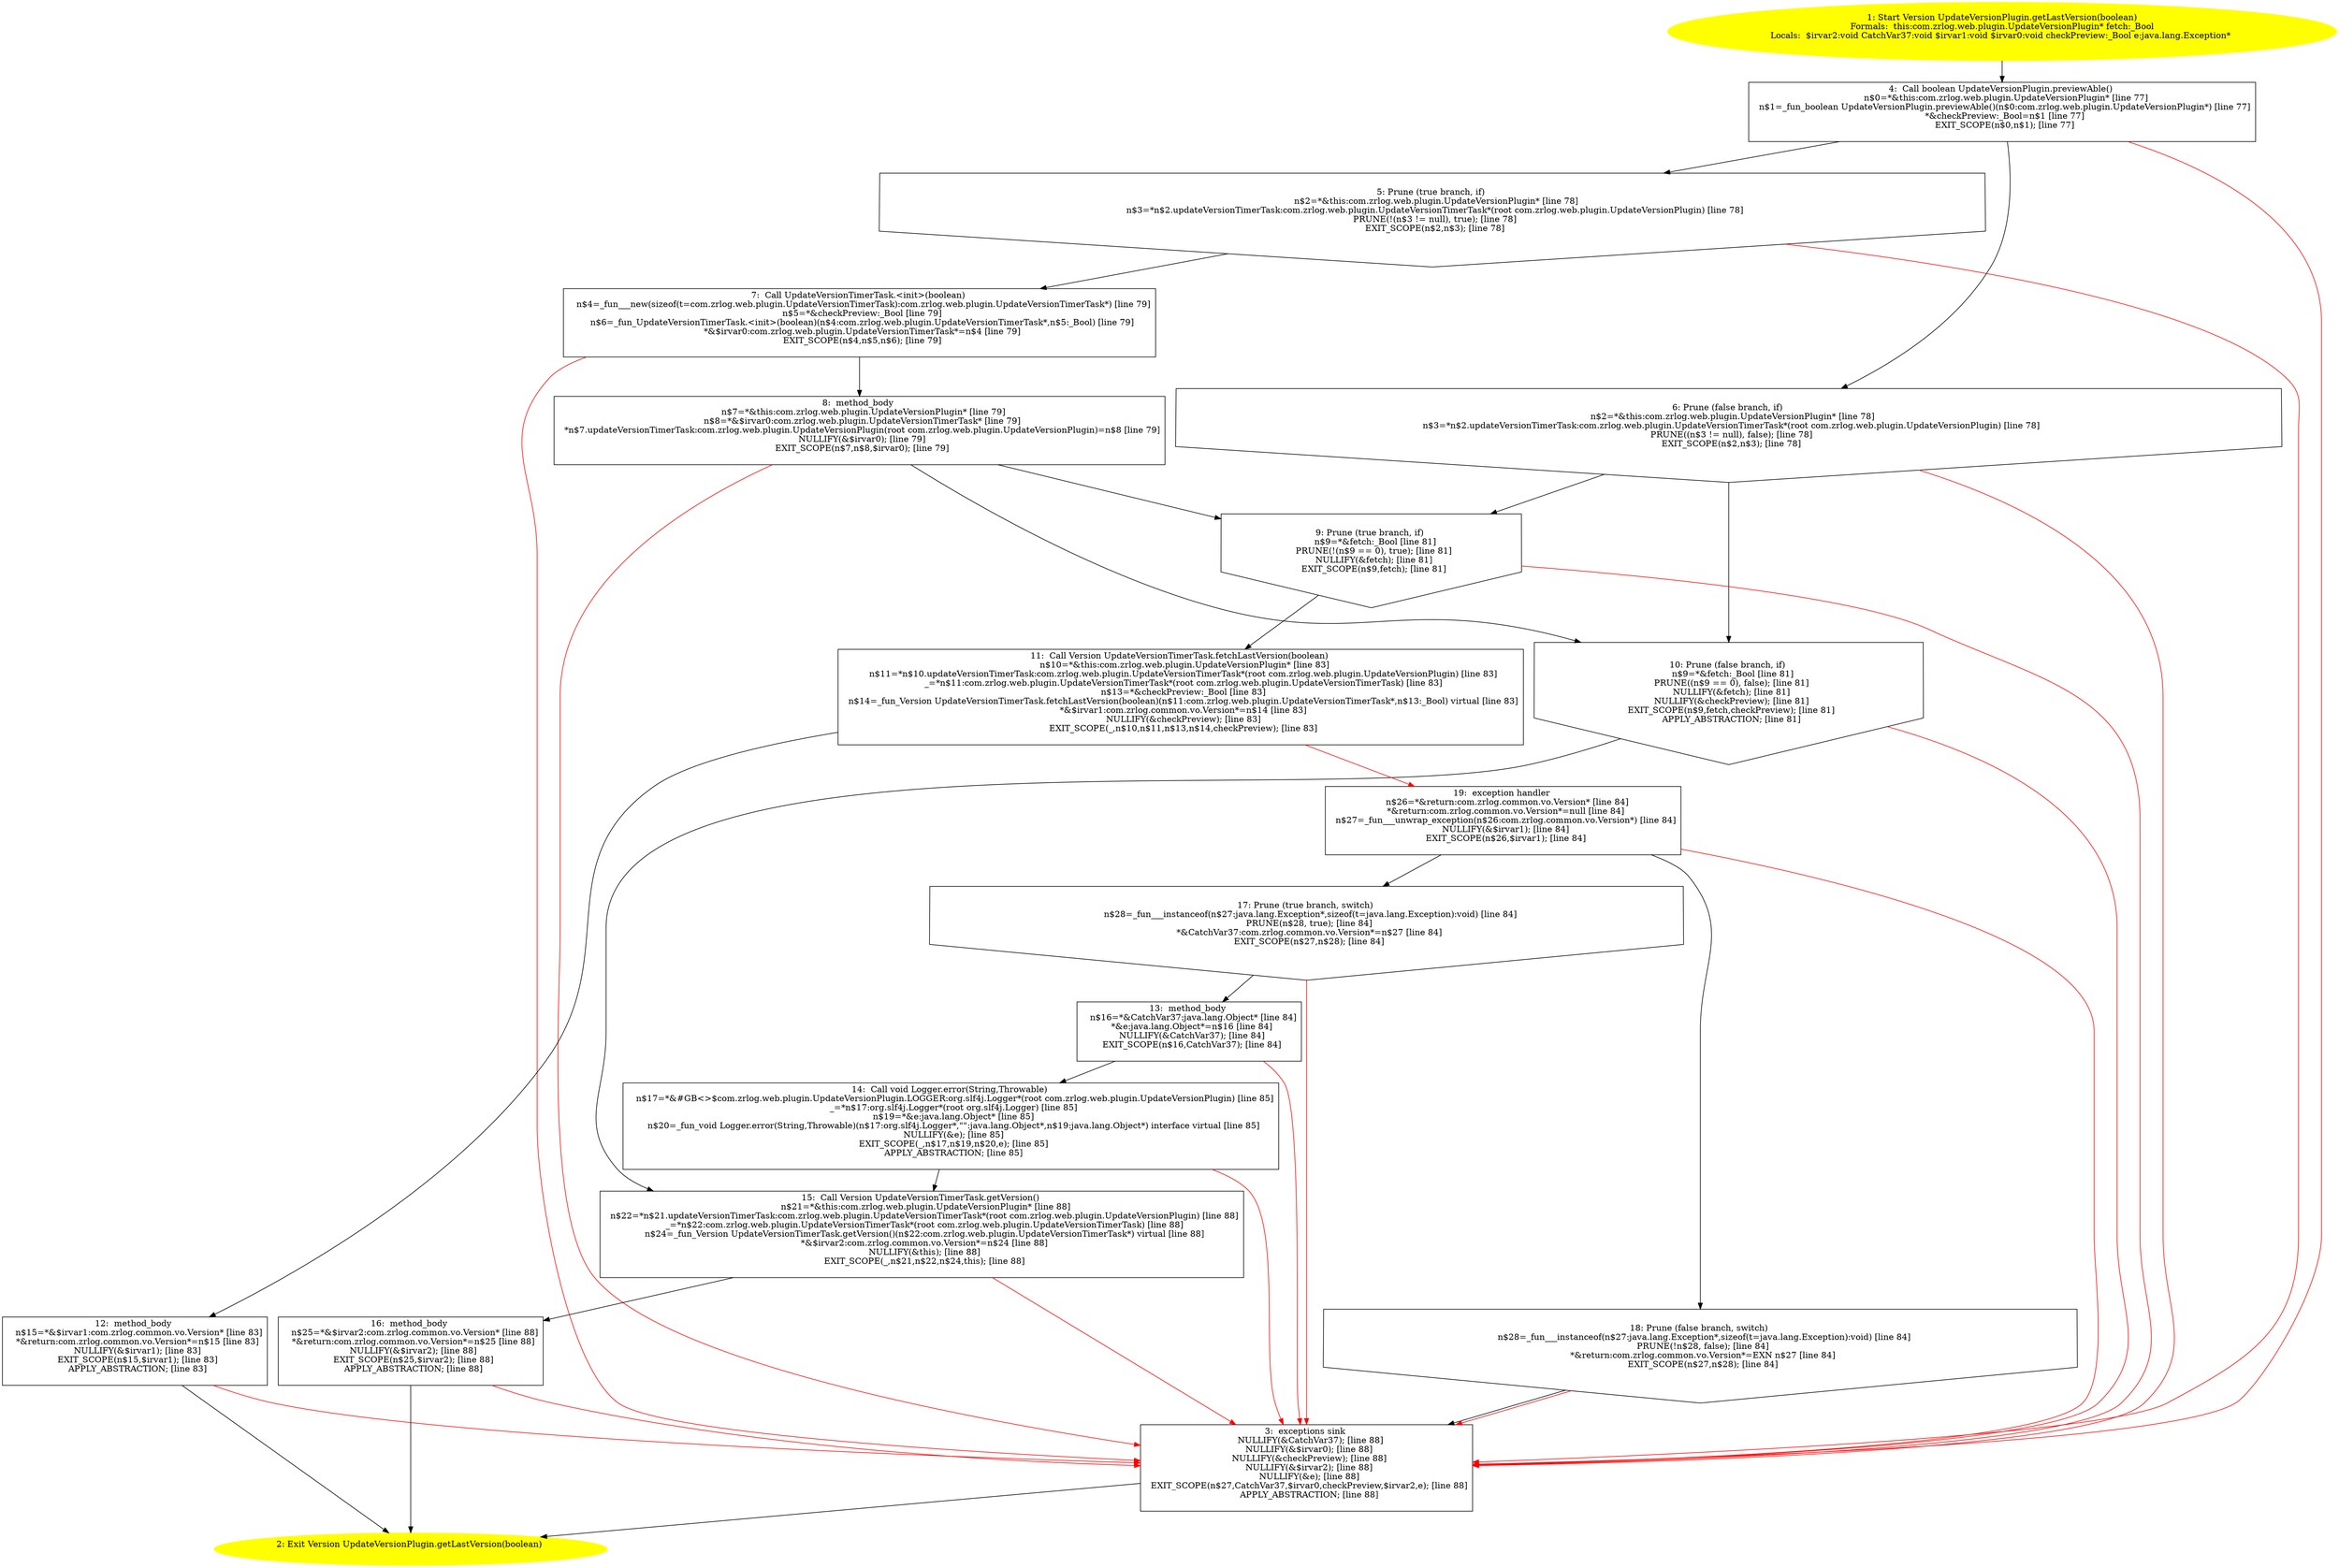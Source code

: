 /* @generated */
digraph cfg {
"com.zrlog.web.plugin.UpdateVersionPlugin.getLastVersion(boolean):com.zrlog.common.vo.Version.9434407229eb1262353b902262c691a5_1" [label="1: Start Version UpdateVersionPlugin.getLastVersion(boolean)\nFormals:  this:com.zrlog.web.plugin.UpdateVersionPlugin* fetch:_Bool\nLocals:  $irvar2:void CatchVar37:void $irvar1:void $irvar0:void checkPreview:_Bool e:java.lang.Exception* \n  " color=yellow style=filled]
	

	 "com.zrlog.web.plugin.UpdateVersionPlugin.getLastVersion(boolean):com.zrlog.common.vo.Version.9434407229eb1262353b902262c691a5_1" -> "com.zrlog.web.plugin.UpdateVersionPlugin.getLastVersion(boolean):com.zrlog.common.vo.Version.9434407229eb1262353b902262c691a5_4" ;
"com.zrlog.web.plugin.UpdateVersionPlugin.getLastVersion(boolean):com.zrlog.common.vo.Version.9434407229eb1262353b902262c691a5_2" [label="2: Exit Version UpdateVersionPlugin.getLastVersion(boolean) \n  " color=yellow style=filled]
	

"com.zrlog.web.plugin.UpdateVersionPlugin.getLastVersion(boolean):com.zrlog.common.vo.Version.9434407229eb1262353b902262c691a5_3" [label="3:  exceptions sink \n   NULLIFY(&CatchVar37); [line 88]\n  NULLIFY(&$irvar0); [line 88]\n  NULLIFY(&checkPreview); [line 88]\n  NULLIFY(&$irvar2); [line 88]\n  NULLIFY(&e); [line 88]\n  EXIT_SCOPE(n$27,CatchVar37,$irvar0,checkPreview,$irvar2,e); [line 88]\n  APPLY_ABSTRACTION; [line 88]\n " shape="box"]
	

	 "com.zrlog.web.plugin.UpdateVersionPlugin.getLastVersion(boolean):com.zrlog.common.vo.Version.9434407229eb1262353b902262c691a5_3" -> "com.zrlog.web.plugin.UpdateVersionPlugin.getLastVersion(boolean):com.zrlog.common.vo.Version.9434407229eb1262353b902262c691a5_2" ;
"com.zrlog.web.plugin.UpdateVersionPlugin.getLastVersion(boolean):com.zrlog.common.vo.Version.9434407229eb1262353b902262c691a5_4" [label="4:  Call boolean UpdateVersionPlugin.previewAble() \n   n$0=*&this:com.zrlog.web.plugin.UpdateVersionPlugin* [line 77]\n  n$1=_fun_boolean UpdateVersionPlugin.previewAble()(n$0:com.zrlog.web.plugin.UpdateVersionPlugin*) [line 77]\n  *&checkPreview:_Bool=n$1 [line 77]\n  EXIT_SCOPE(n$0,n$1); [line 77]\n " shape="box"]
	

	 "com.zrlog.web.plugin.UpdateVersionPlugin.getLastVersion(boolean):com.zrlog.common.vo.Version.9434407229eb1262353b902262c691a5_4" -> "com.zrlog.web.plugin.UpdateVersionPlugin.getLastVersion(boolean):com.zrlog.common.vo.Version.9434407229eb1262353b902262c691a5_5" ;
	 "com.zrlog.web.plugin.UpdateVersionPlugin.getLastVersion(boolean):com.zrlog.common.vo.Version.9434407229eb1262353b902262c691a5_4" -> "com.zrlog.web.plugin.UpdateVersionPlugin.getLastVersion(boolean):com.zrlog.common.vo.Version.9434407229eb1262353b902262c691a5_6" ;
	 "com.zrlog.web.plugin.UpdateVersionPlugin.getLastVersion(boolean):com.zrlog.common.vo.Version.9434407229eb1262353b902262c691a5_4" -> "com.zrlog.web.plugin.UpdateVersionPlugin.getLastVersion(boolean):com.zrlog.common.vo.Version.9434407229eb1262353b902262c691a5_3" [color="red" ];
"com.zrlog.web.plugin.UpdateVersionPlugin.getLastVersion(boolean):com.zrlog.common.vo.Version.9434407229eb1262353b902262c691a5_5" [label="5: Prune (true branch, if) \n   n$2=*&this:com.zrlog.web.plugin.UpdateVersionPlugin* [line 78]\n  n$3=*n$2.updateVersionTimerTask:com.zrlog.web.plugin.UpdateVersionTimerTask*(root com.zrlog.web.plugin.UpdateVersionPlugin) [line 78]\n  PRUNE(!(n$3 != null), true); [line 78]\n  EXIT_SCOPE(n$2,n$3); [line 78]\n " shape="invhouse"]
	

	 "com.zrlog.web.plugin.UpdateVersionPlugin.getLastVersion(boolean):com.zrlog.common.vo.Version.9434407229eb1262353b902262c691a5_5" -> "com.zrlog.web.plugin.UpdateVersionPlugin.getLastVersion(boolean):com.zrlog.common.vo.Version.9434407229eb1262353b902262c691a5_7" ;
	 "com.zrlog.web.plugin.UpdateVersionPlugin.getLastVersion(boolean):com.zrlog.common.vo.Version.9434407229eb1262353b902262c691a5_5" -> "com.zrlog.web.plugin.UpdateVersionPlugin.getLastVersion(boolean):com.zrlog.common.vo.Version.9434407229eb1262353b902262c691a5_3" [color="red" ];
"com.zrlog.web.plugin.UpdateVersionPlugin.getLastVersion(boolean):com.zrlog.common.vo.Version.9434407229eb1262353b902262c691a5_6" [label="6: Prune (false branch, if) \n   n$2=*&this:com.zrlog.web.plugin.UpdateVersionPlugin* [line 78]\n  n$3=*n$2.updateVersionTimerTask:com.zrlog.web.plugin.UpdateVersionTimerTask*(root com.zrlog.web.plugin.UpdateVersionPlugin) [line 78]\n  PRUNE((n$3 != null), false); [line 78]\n  EXIT_SCOPE(n$2,n$3); [line 78]\n " shape="invhouse"]
	

	 "com.zrlog.web.plugin.UpdateVersionPlugin.getLastVersion(boolean):com.zrlog.common.vo.Version.9434407229eb1262353b902262c691a5_6" -> "com.zrlog.web.plugin.UpdateVersionPlugin.getLastVersion(boolean):com.zrlog.common.vo.Version.9434407229eb1262353b902262c691a5_9" ;
	 "com.zrlog.web.plugin.UpdateVersionPlugin.getLastVersion(boolean):com.zrlog.common.vo.Version.9434407229eb1262353b902262c691a5_6" -> "com.zrlog.web.plugin.UpdateVersionPlugin.getLastVersion(boolean):com.zrlog.common.vo.Version.9434407229eb1262353b902262c691a5_10" ;
	 "com.zrlog.web.plugin.UpdateVersionPlugin.getLastVersion(boolean):com.zrlog.common.vo.Version.9434407229eb1262353b902262c691a5_6" -> "com.zrlog.web.plugin.UpdateVersionPlugin.getLastVersion(boolean):com.zrlog.common.vo.Version.9434407229eb1262353b902262c691a5_3" [color="red" ];
"com.zrlog.web.plugin.UpdateVersionPlugin.getLastVersion(boolean):com.zrlog.common.vo.Version.9434407229eb1262353b902262c691a5_7" [label="7:  Call UpdateVersionTimerTask.<init>(boolean) \n   n$4=_fun___new(sizeof(t=com.zrlog.web.plugin.UpdateVersionTimerTask):com.zrlog.web.plugin.UpdateVersionTimerTask*) [line 79]\n  n$5=*&checkPreview:_Bool [line 79]\n  n$6=_fun_UpdateVersionTimerTask.<init>(boolean)(n$4:com.zrlog.web.plugin.UpdateVersionTimerTask*,n$5:_Bool) [line 79]\n  *&$irvar0:com.zrlog.web.plugin.UpdateVersionTimerTask*=n$4 [line 79]\n  EXIT_SCOPE(n$4,n$5,n$6); [line 79]\n " shape="box"]
	

	 "com.zrlog.web.plugin.UpdateVersionPlugin.getLastVersion(boolean):com.zrlog.common.vo.Version.9434407229eb1262353b902262c691a5_7" -> "com.zrlog.web.plugin.UpdateVersionPlugin.getLastVersion(boolean):com.zrlog.common.vo.Version.9434407229eb1262353b902262c691a5_8" ;
	 "com.zrlog.web.plugin.UpdateVersionPlugin.getLastVersion(boolean):com.zrlog.common.vo.Version.9434407229eb1262353b902262c691a5_7" -> "com.zrlog.web.plugin.UpdateVersionPlugin.getLastVersion(boolean):com.zrlog.common.vo.Version.9434407229eb1262353b902262c691a5_3" [color="red" ];
"com.zrlog.web.plugin.UpdateVersionPlugin.getLastVersion(boolean):com.zrlog.common.vo.Version.9434407229eb1262353b902262c691a5_8" [label="8:  method_body \n   n$7=*&this:com.zrlog.web.plugin.UpdateVersionPlugin* [line 79]\n  n$8=*&$irvar0:com.zrlog.web.plugin.UpdateVersionTimerTask* [line 79]\n  *n$7.updateVersionTimerTask:com.zrlog.web.plugin.UpdateVersionPlugin(root com.zrlog.web.plugin.UpdateVersionPlugin)=n$8 [line 79]\n  NULLIFY(&$irvar0); [line 79]\n  EXIT_SCOPE(n$7,n$8,$irvar0); [line 79]\n " shape="box"]
	

	 "com.zrlog.web.plugin.UpdateVersionPlugin.getLastVersion(boolean):com.zrlog.common.vo.Version.9434407229eb1262353b902262c691a5_8" -> "com.zrlog.web.plugin.UpdateVersionPlugin.getLastVersion(boolean):com.zrlog.common.vo.Version.9434407229eb1262353b902262c691a5_9" ;
	 "com.zrlog.web.plugin.UpdateVersionPlugin.getLastVersion(boolean):com.zrlog.common.vo.Version.9434407229eb1262353b902262c691a5_8" -> "com.zrlog.web.plugin.UpdateVersionPlugin.getLastVersion(boolean):com.zrlog.common.vo.Version.9434407229eb1262353b902262c691a5_10" ;
	 "com.zrlog.web.plugin.UpdateVersionPlugin.getLastVersion(boolean):com.zrlog.common.vo.Version.9434407229eb1262353b902262c691a5_8" -> "com.zrlog.web.plugin.UpdateVersionPlugin.getLastVersion(boolean):com.zrlog.common.vo.Version.9434407229eb1262353b902262c691a5_3" [color="red" ];
"com.zrlog.web.plugin.UpdateVersionPlugin.getLastVersion(boolean):com.zrlog.common.vo.Version.9434407229eb1262353b902262c691a5_9" [label="9: Prune (true branch, if) \n   n$9=*&fetch:_Bool [line 81]\n  PRUNE(!(n$9 == 0), true); [line 81]\n  NULLIFY(&fetch); [line 81]\n  EXIT_SCOPE(n$9,fetch); [line 81]\n " shape="invhouse"]
	

	 "com.zrlog.web.plugin.UpdateVersionPlugin.getLastVersion(boolean):com.zrlog.common.vo.Version.9434407229eb1262353b902262c691a5_9" -> "com.zrlog.web.plugin.UpdateVersionPlugin.getLastVersion(boolean):com.zrlog.common.vo.Version.9434407229eb1262353b902262c691a5_11" ;
	 "com.zrlog.web.plugin.UpdateVersionPlugin.getLastVersion(boolean):com.zrlog.common.vo.Version.9434407229eb1262353b902262c691a5_9" -> "com.zrlog.web.plugin.UpdateVersionPlugin.getLastVersion(boolean):com.zrlog.common.vo.Version.9434407229eb1262353b902262c691a5_3" [color="red" ];
"com.zrlog.web.plugin.UpdateVersionPlugin.getLastVersion(boolean):com.zrlog.common.vo.Version.9434407229eb1262353b902262c691a5_10" [label="10: Prune (false branch, if) \n   n$9=*&fetch:_Bool [line 81]\n  PRUNE((n$9 == 0), false); [line 81]\n  NULLIFY(&fetch); [line 81]\n  NULLIFY(&checkPreview); [line 81]\n  EXIT_SCOPE(n$9,fetch,checkPreview); [line 81]\n  APPLY_ABSTRACTION; [line 81]\n " shape="invhouse"]
	

	 "com.zrlog.web.plugin.UpdateVersionPlugin.getLastVersion(boolean):com.zrlog.common.vo.Version.9434407229eb1262353b902262c691a5_10" -> "com.zrlog.web.plugin.UpdateVersionPlugin.getLastVersion(boolean):com.zrlog.common.vo.Version.9434407229eb1262353b902262c691a5_15" ;
	 "com.zrlog.web.plugin.UpdateVersionPlugin.getLastVersion(boolean):com.zrlog.common.vo.Version.9434407229eb1262353b902262c691a5_10" -> "com.zrlog.web.plugin.UpdateVersionPlugin.getLastVersion(boolean):com.zrlog.common.vo.Version.9434407229eb1262353b902262c691a5_3" [color="red" ];
"com.zrlog.web.plugin.UpdateVersionPlugin.getLastVersion(boolean):com.zrlog.common.vo.Version.9434407229eb1262353b902262c691a5_11" [label="11:  Call Version UpdateVersionTimerTask.fetchLastVersion(boolean) \n   n$10=*&this:com.zrlog.web.plugin.UpdateVersionPlugin* [line 83]\n  n$11=*n$10.updateVersionTimerTask:com.zrlog.web.plugin.UpdateVersionTimerTask*(root com.zrlog.web.plugin.UpdateVersionPlugin) [line 83]\n  _=*n$11:com.zrlog.web.plugin.UpdateVersionTimerTask*(root com.zrlog.web.plugin.UpdateVersionTimerTask) [line 83]\n  n$13=*&checkPreview:_Bool [line 83]\n  n$14=_fun_Version UpdateVersionTimerTask.fetchLastVersion(boolean)(n$11:com.zrlog.web.plugin.UpdateVersionTimerTask*,n$13:_Bool) virtual [line 83]\n  *&$irvar1:com.zrlog.common.vo.Version*=n$14 [line 83]\n  NULLIFY(&checkPreview); [line 83]\n  EXIT_SCOPE(_,n$10,n$11,n$13,n$14,checkPreview); [line 83]\n " shape="box"]
	

	 "com.zrlog.web.plugin.UpdateVersionPlugin.getLastVersion(boolean):com.zrlog.common.vo.Version.9434407229eb1262353b902262c691a5_11" -> "com.zrlog.web.plugin.UpdateVersionPlugin.getLastVersion(boolean):com.zrlog.common.vo.Version.9434407229eb1262353b902262c691a5_12" ;
	 "com.zrlog.web.plugin.UpdateVersionPlugin.getLastVersion(boolean):com.zrlog.common.vo.Version.9434407229eb1262353b902262c691a5_11" -> "com.zrlog.web.plugin.UpdateVersionPlugin.getLastVersion(boolean):com.zrlog.common.vo.Version.9434407229eb1262353b902262c691a5_19" [color="red" ];
"com.zrlog.web.plugin.UpdateVersionPlugin.getLastVersion(boolean):com.zrlog.common.vo.Version.9434407229eb1262353b902262c691a5_12" [label="12:  method_body \n   n$15=*&$irvar1:com.zrlog.common.vo.Version* [line 83]\n  *&return:com.zrlog.common.vo.Version*=n$15 [line 83]\n  NULLIFY(&$irvar1); [line 83]\n  EXIT_SCOPE(n$15,$irvar1); [line 83]\n  APPLY_ABSTRACTION; [line 83]\n " shape="box"]
	

	 "com.zrlog.web.plugin.UpdateVersionPlugin.getLastVersion(boolean):com.zrlog.common.vo.Version.9434407229eb1262353b902262c691a5_12" -> "com.zrlog.web.plugin.UpdateVersionPlugin.getLastVersion(boolean):com.zrlog.common.vo.Version.9434407229eb1262353b902262c691a5_2" ;
	 "com.zrlog.web.plugin.UpdateVersionPlugin.getLastVersion(boolean):com.zrlog.common.vo.Version.9434407229eb1262353b902262c691a5_12" -> "com.zrlog.web.plugin.UpdateVersionPlugin.getLastVersion(boolean):com.zrlog.common.vo.Version.9434407229eb1262353b902262c691a5_3" [color="red" ];
"com.zrlog.web.plugin.UpdateVersionPlugin.getLastVersion(boolean):com.zrlog.common.vo.Version.9434407229eb1262353b902262c691a5_13" [label="13:  method_body \n   n$16=*&CatchVar37:java.lang.Object* [line 84]\n  *&e:java.lang.Object*=n$16 [line 84]\n  NULLIFY(&CatchVar37); [line 84]\n  EXIT_SCOPE(n$16,CatchVar37); [line 84]\n " shape="box"]
	

	 "com.zrlog.web.plugin.UpdateVersionPlugin.getLastVersion(boolean):com.zrlog.common.vo.Version.9434407229eb1262353b902262c691a5_13" -> "com.zrlog.web.plugin.UpdateVersionPlugin.getLastVersion(boolean):com.zrlog.common.vo.Version.9434407229eb1262353b902262c691a5_14" ;
	 "com.zrlog.web.plugin.UpdateVersionPlugin.getLastVersion(boolean):com.zrlog.common.vo.Version.9434407229eb1262353b902262c691a5_13" -> "com.zrlog.web.plugin.UpdateVersionPlugin.getLastVersion(boolean):com.zrlog.common.vo.Version.9434407229eb1262353b902262c691a5_3" [color="red" ];
"com.zrlog.web.plugin.UpdateVersionPlugin.getLastVersion(boolean):com.zrlog.common.vo.Version.9434407229eb1262353b902262c691a5_14" [label="14:  Call void Logger.error(String,Throwable) \n   n$17=*&#GB<>$com.zrlog.web.plugin.UpdateVersionPlugin.LOGGER:org.slf4j.Logger*(root com.zrlog.web.plugin.UpdateVersionPlugin) [line 85]\n  _=*n$17:org.slf4j.Logger*(root org.slf4j.Logger) [line 85]\n  n$19=*&e:java.lang.Object* [line 85]\n  n$20=_fun_void Logger.error(String,Throwable)(n$17:org.slf4j.Logger*,\"\":java.lang.Object*,n$19:java.lang.Object*) interface virtual [line 85]\n  NULLIFY(&e); [line 85]\n  EXIT_SCOPE(_,n$17,n$19,n$20,e); [line 85]\n  APPLY_ABSTRACTION; [line 85]\n " shape="box"]
	

	 "com.zrlog.web.plugin.UpdateVersionPlugin.getLastVersion(boolean):com.zrlog.common.vo.Version.9434407229eb1262353b902262c691a5_14" -> "com.zrlog.web.plugin.UpdateVersionPlugin.getLastVersion(boolean):com.zrlog.common.vo.Version.9434407229eb1262353b902262c691a5_15" ;
	 "com.zrlog.web.plugin.UpdateVersionPlugin.getLastVersion(boolean):com.zrlog.common.vo.Version.9434407229eb1262353b902262c691a5_14" -> "com.zrlog.web.plugin.UpdateVersionPlugin.getLastVersion(boolean):com.zrlog.common.vo.Version.9434407229eb1262353b902262c691a5_3" [color="red" ];
"com.zrlog.web.plugin.UpdateVersionPlugin.getLastVersion(boolean):com.zrlog.common.vo.Version.9434407229eb1262353b902262c691a5_15" [label="15:  Call Version UpdateVersionTimerTask.getVersion() \n   n$21=*&this:com.zrlog.web.plugin.UpdateVersionPlugin* [line 88]\n  n$22=*n$21.updateVersionTimerTask:com.zrlog.web.plugin.UpdateVersionTimerTask*(root com.zrlog.web.plugin.UpdateVersionPlugin) [line 88]\n  _=*n$22:com.zrlog.web.plugin.UpdateVersionTimerTask*(root com.zrlog.web.plugin.UpdateVersionTimerTask) [line 88]\n  n$24=_fun_Version UpdateVersionTimerTask.getVersion()(n$22:com.zrlog.web.plugin.UpdateVersionTimerTask*) virtual [line 88]\n  *&$irvar2:com.zrlog.common.vo.Version*=n$24 [line 88]\n  NULLIFY(&this); [line 88]\n  EXIT_SCOPE(_,n$21,n$22,n$24,this); [line 88]\n " shape="box"]
	

	 "com.zrlog.web.plugin.UpdateVersionPlugin.getLastVersion(boolean):com.zrlog.common.vo.Version.9434407229eb1262353b902262c691a5_15" -> "com.zrlog.web.plugin.UpdateVersionPlugin.getLastVersion(boolean):com.zrlog.common.vo.Version.9434407229eb1262353b902262c691a5_16" ;
	 "com.zrlog.web.plugin.UpdateVersionPlugin.getLastVersion(boolean):com.zrlog.common.vo.Version.9434407229eb1262353b902262c691a5_15" -> "com.zrlog.web.plugin.UpdateVersionPlugin.getLastVersion(boolean):com.zrlog.common.vo.Version.9434407229eb1262353b902262c691a5_3" [color="red" ];
"com.zrlog.web.plugin.UpdateVersionPlugin.getLastVersion(boolean):com.zrlog.common.vo.Version.9434407229eb1262353b902262c691a5_16" [label="16:  method_body \n   n$25=*&$irvar2:com.zrlog.common.vo.Version* [line 88]\n  *&return:com.zrlog.common.vo.Version*=n$25 [line 88]\n  NULLIFY(&$irvar2); [line 88]\n  EXIT_SCOPE(n$25,$irvar2); [line 88]\n  APPLY_ABSTRACTION; [line 88]\n " shape="box"]
	

	 "com.zrlog.web.plugin.UpdateVersionPlugin.getLastVersion(boolean):com.zrlog.common.vo.Version.9434407229eb1262353b902262c691a5_16" -> "com.zrlog.web.plugin.UpdateVersionPlugin.getLastVersion(boolean):com.zrlog.common.vo.Version.9434407229eb1262353b902262c691a5_2" ;
	 "com.zrlog.web.plugin.UpdateVersionPlugin.getLastVersion(boolean):com.zrlog.common.vo.Version.9434407229eb1262353b902262c691a5_16" -> "com.zrlog.web.plugin.UpdateVersionPlugin.getLastVersion(boolean):com.zrlog.common.vo.Version.9434407229eb1262353b902262c691a5_3" [color="red" ];
"com.zrlog.web.plugin.UpdateVersionPlugin.getLastVersion(boolean):com.zrlog.common.vo.Version.9434407229eb1262353b902262c691a5_17" [label="17: Prune (true branch, switch) \n   n$28=_fun___instanceof(n$27:java.lang.Exception*,sizeof(t=java.lang.Exception):void) [line 84]\n  PRUNE(n$28, true); [line 84]\n  *&CatchVar37:com.zrlog.common.vo.Version*=n$27 [line 84]\n  EXIT_SCOPE(n$27,n$28); [line 84]\n " shape="invhouse"]
	

	 "com.zrlog.web.plugin.UpdateVersionPlugin.getLastVersion(boolean):com.zrlog.common.vo.Version.9434407229eb1262353b902262c691a5_17" -> "com.zrlog.web.plugin.UpdateVersionPlugin.getLastVersion(boolean):com.zrlog.common.vo.Version.9434407229eb1262353b902262c691a5_13" ;
	 "com.zrlog.web.plugin.UpdateVersionPlugin.getLastVersion(boolean):com.zrlog.common.vo.Version.9434407229eb1262353b902262c691a5_17" -> "com.zrlog.web.plugin.UpdateVersionPlugin.getLastVersion(boolean):com.zrlog.common.vo.Version.9434407229eb1262353b902262c691a5_3" [color="red" ];
"com.zrlog.web.plugin.UpdateVersionPlugin.getLastVersion(boolean):com.zrlog.common.vo.Version.9434407229eb1262353b902262c691a5_18" [label="18: Prune (false branch, switch) \n   n$28=_fun___instanceof(n$27:java.lang.Exception*,sizeof(t=java.lang.Exception):void) [line 84]\n  PRUNE(!n$28, false); [line 84]\n  *&return:com.zrlog.common.vo.Version*=EXN n$27 [line 84]\n  EXIT_SCOPE(n$27,n$28); [line 84]\n " shape="invhouse"]
	

	 "com.zrlog.web.plugin.UpdateVersionPlugin.getLastVersion(boolean):com.zrlog.common.vo.Version.9434407229eb1262353b902262c691a5_18" -> "com.zrlog.web.plugin.UpdateVersionPlugin.getLastVersion(boolean):com.zrlog.common.vo.Version.9434407229eb1262353b902262c691a5_3" ;
	 "com.zrlog.web.plugin.UpdateVersionPlugin.getLastVersion(boolean):com.zrlog.common.vo.Version.9434407229eb1262353b902262c691a5_18" -> "com.zrlog.web.plugin.UpdateVersionPlugin.getLastVersion(boolean):com.zrlog.common.vo.Version.9434407229eb1262353b902262c691a5_3" [color="red" ];
"com.zrlog.web.plugin.UpdateVersionPlugin.getLastVersion(boolean):com.zrlog.common.vo.Version.9434407229eb1262353b902262c691a5_19" [label="19:  exception handler \n   n$26=*&return:com.zrlog.common.vo.Version* [line 84]\n  *&return:com.zrlog.common.vo.Version*=null [line 84]\n  n$27=_fun___unwrap_exception(n$26:com.zrlog.common.vo.Version*) [line 84]\n  NULLIFY(&$irvar1); [line 84]\n  EXIT_SCOPE(n$26,$irvar1); [line 84]\n " shape="box"]
	

	 "com.zrlog.web.plugin.UpdateVersionPlugin.getLastVersion(boolean):com.zrlog.common.vo.Version.9434407229eb1262353b902262c691a5_19" -> "com.zrlog.web.plugin.UpdateVersionPlugin.getLastVersion(boolean):com.zrlog.common.vo.Version.9434407229eb1262353b902262c691a5_17" ;
	 "com.zrlog.web.plugin.UpdateVersionPlugin.getLastVersion(boolean):com.zrlog.common.vo.Version.9434407229eb1262353b902262c691a5_19" -> "com.zrlog.web.plugin.UpdateVersionPlugin.getLastVersion(boolean):com.zrlog.common.vo.Version.9434407229eb1262353b902262c691a5_18" ;
	 "com.zrlog.web.plugin.UpdateVersionPlugin.getLastVersion(boolean):com.zrlog.common.vo.Version.9434407229eb1262353b902262c691a5_19" -> "com.zrlog.web.plugin.UpdateVersionPlugin.getLastVersion(boolean):com.zrlog.common.vo.Version.9434407229eb1262353b902262c691a5_3" [color="red" ];
}
